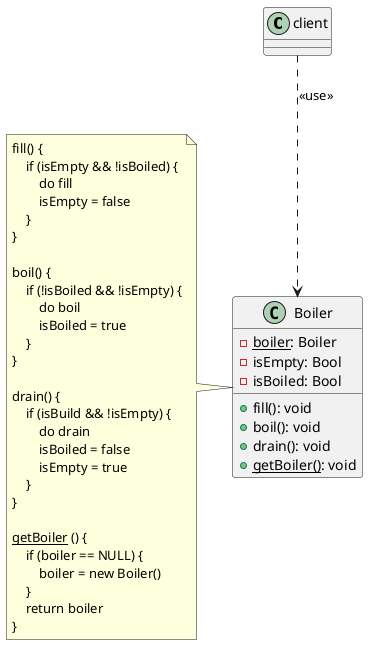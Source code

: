@startuml

class client {

}

class Boiler {
    {field} - <u>boiler</u>: Boiler
    {field} - isEmpty: Bool
    {field} - isBoiled: Bool
    {method} + fill(): void
    {method} + boil(): void
    {method} + drain(): void
    {method} + <u>getBoiler()</u>: void
}

note as N1 
fill() {
    if (isEmpty && !isBoiled) {
        do fill
        isEmpty = false
    }
}

boil() {
    if (!isBoiled && !isEmpty) {
        do boil
        isBoiled = true
    }
}

drain() {
    if (isBuild && !isEmpty) {
        do drain
        isBoiled = false
        isEmpty = true
    }
}

<u>getBoiler</u> () {
    if (boiler == NULL) {
        boiler = new Boiler()
    }
    return boiler
}
endnote

client ..> Boiler : <<use>>
N1 .right. Boiler

@enduml
